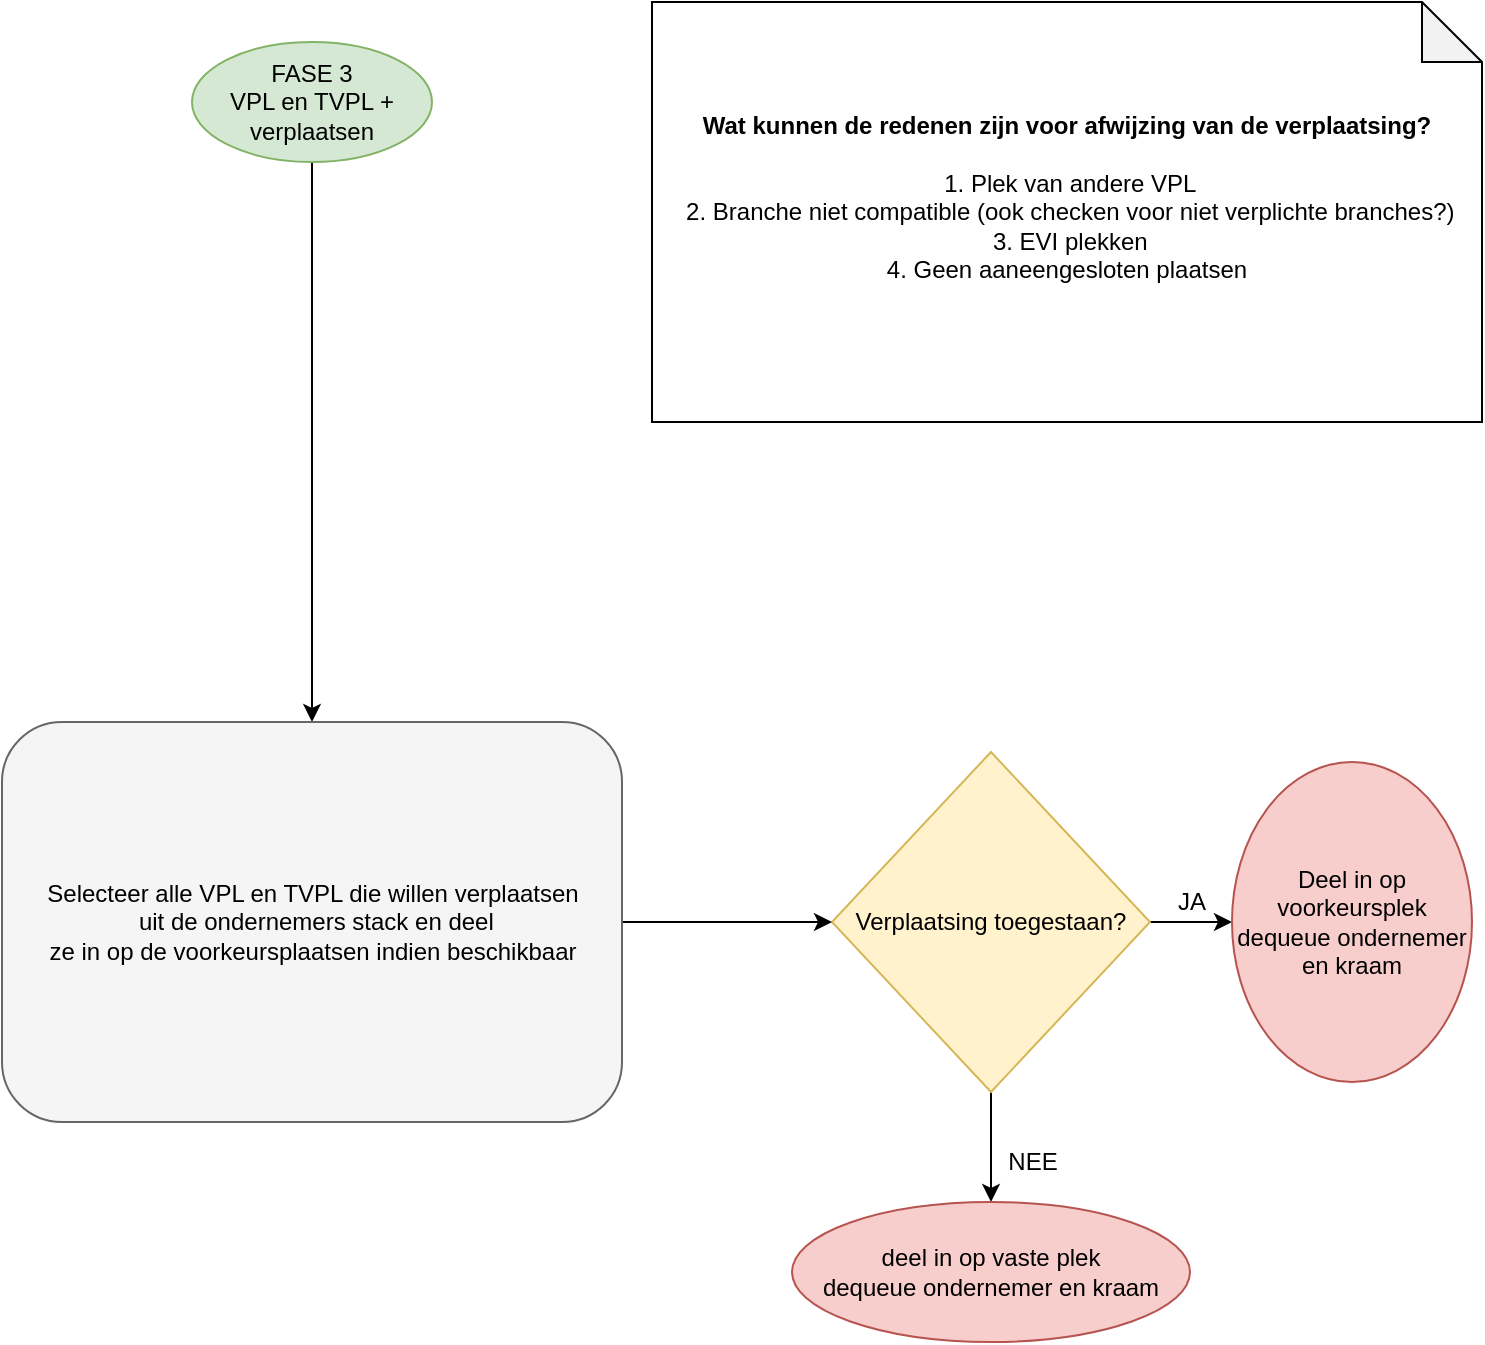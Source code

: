 <mxfile version="16.0.2" type="device"><diagram id="8G_kQcRzKDPbZKsrcRIh" name="Page-1"><mxGraphModel dx="1422" dy="905" grid="1" gridSize="10" guides="1" tooltips="1" connect="1" arrows="1" fold="1" page="1" pageScale="1" pageWidth="850" pageHeight="1100" math="0" shadow="0"><root><mxCell id="0"/><mxCell id="1" parent="0"/><mxCell id="ieDOC8BV8bFFGsOPWqQs-1" style="edgeStyle=orthogonalEdgeStyle;rounded=0;orthogonalLoop=1;jettySize=auto;html=1;" parent="1" source="ieDOC8BV8bFFGsOPWqQs-2" target="tTJVpAfG_8nQ10rzCzby-4" edge="1"><mxGeometry relative="1" as="geometry"><mxPoint x="240" y="290" as="targetPoint"/></mxGeometry></mxCell><mxCell id="ieDOC8BV8bFFGsOPWqQs-2" value="FASE 3&lt;br&gt;VPL en TVPL + verplaatsen" style="ellipse;whiteSpace=wrap;html=1;fillColor=#d5e8d4;strokeColor=#82b366;" parent="1" vertex="1"><mxGeometry x="180" y="40" width="120" height="60" as="geometry"/></mxCell><mxCell id="ieDOC8BV8bFFGsOPWqQs-6" value="" style="edgeStyle=orthogonalEdgeStyle;rounded=0;orthogonalLoop=1;jettySize=auto;html=1;" parent="1" source="ieDOC8BV8bFFGsOPWqQs-8" target="ieDOC8BV8bFFGsOPWqQs-12" edge="1"><mxGeometry relative="1" as="geometry"/></mxCell><mxCell id="ieDOC8BV8bFFGsOPWqQs-19" style="edgeStyle=orthogonalEdgeStyle;rounded=0;orthogonalLoop=1;jettySize=auto;html=1;exitX=1;exitY=0.5;exitDx=0;exitDy=0;entryX=0;entryY=0.5;entryDx=0;entryDy=0;" parent="1" source="ieDOC8BV8bFFGsOPWqQs-8" target="ieDOC8BV8bFFGsOPWqQs-10" edge="1"><mxGeometry relative="1" as="geometry"/></mxCell><mxCell id="ieDOC8BV8bFFGsOPWqQs-8" value="Verplaatsing toegestaan?" style="rhombus;whiteSpace=wrap;html=1;fillColor=#fff2cc;strokeColor=#d6b656;" parent="1" vertex="1"><mxGeometry x="500" y="395" width="159" height="170" as="geometry"/></mxCell><mxCell id="ieDOC8BV8bFFGsOPWqQs-10" value="Deel in op voorkeursplek&lt;br&gt;dequeue ondernemer en kraam" style="ellipse;whiteSpace=wrap;html=1;fillColor=#f8cecc;strokeColor=#b85450;" parent="1" vertex="1"><mxGeometry x="700" y="400" width="120" height="160" as="geometry"/></mxCell><mxCell id="ieDOC8BV8bFFGsOPWqQs-12" value="deel in op vaste plek&lt;br&gt;dequeue ondernemer en kraam" style="ellipse;whiteSpace=wrap;html=1;fillColor=#f8cecc;strokeColor=#b85450;" parent="1" vertex="1"><mxGeometry x="480" y="620" width="199" height="70" as="geometry"/></mxCell><mxCell id="ieDOC8BV8bFFGsOPWqQs-20" value="&lt;div&gt;&lt;b&gt;Wat kunnen de redenen zijn voor afwijzing van de verplaatsing?&lt;/b&gt;&lt;/div&gt;&lt;div&gt;&lt;br&gt;&lt;/div&gt;&lt;div&gt;&amp;nbsp;1. Plek van andere VPL&lt;/div&gt;&lt;div&gt;&amp;nbsp;2. Branche niet compatible (ook checken voor niet verplichte branches?)&lt;/div&gt;&lt;div&gt;&amp;nbsp;3. EVI plekken&lt;/div&gt;&lt;div&gt;4. Geen aaneengesloten plaatsen&lt;/div&gt;&lt;div&gt;&lt;br&gt;&lt;/div&gt;" style="shape=note;whiteSpace=wrap;html=1;backgroundOutline=1;darkOpacity=0.05;align=center;" parent="1" vertex="1"><mxGeometry x="410" y="20" width="415" height="210" as="geometry"/></mxCell><mxCell id="tTJVpAfG_8nQ10rzCzby-1" value="JA" style="text;html=1;strokeColor=none;fillColor=none;align=center;verticalAlign=middle;whiteSpace=wrap;rounded=0;" parent="1" vertex="1"><mxGeometry x="650" y="455" width="60" height="30" as="geometry"/></mxCell><mxCell id="tTJVpAfG_8nQ10rzCzby-2" value="NEE" style="text;html=1;align=center;verticalAlign=middle;resizable=0;points=[];autosize=1;strokeColor=none;fillColor=none;" parent="1" vertex="1"><mxGeometry x="580" y="590" width="40" height="20" as="geometry"/></mxCell><mxCell id="tTJVpAfG_8nQ10rzCzby-5" style="edgeStyle=orthogonalEdgeStyle;rounded=0;orthogonalLoop=1;jettySize=auto;html=1;" parent="1" source="tTJVpAfG_8nQ10rzCzby-4" target="ieDOC8BV8bFFGsOPWqQs-8" edge="1"><mxGeometry relative="1" as="geometry"/></mxCell><mxCell id="tTJVpAfG_8nQ10rzCzby-4" value="" style="rounded=1;whiteSpace=wrap;html=1;fillColor=#f5f5f5;fontColor=#333333;strokeColor=#666666;" parent="1" vertex="1"><mxGeometry x="85" y="380" width="310" height="200" as="geometry"/></mxCell><mxCell id="tTJVpAfG_8nQ10rzCzby-3" value="&lt;span&gt;Selecteer alle VPL en TVPL die willen verplaatsen&lt;/span&gt;&lt;br&gt;&lt;span&gt;&amp;nbsp;uit de ondernemers stack en deel&lt;/span&gt;&lt;br&gt;&lt;span&gt;ze in op de voorkeursplaatsen indien beschikbaar&lt;/span&gt;" style="text;html=1;align=center;verticalAlign=middle;resizable=0;points=[];autosize=1;strokeColor=none;fillColor=none;" parent="1" vertex="1"><mxGeometry x="100" y="455" width="280" height="50" as="geometry"/></mxCell></root></mxGraphModel></diagram></mxfile>